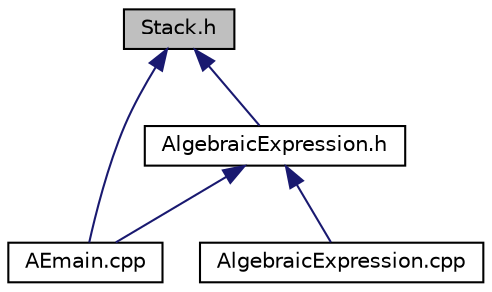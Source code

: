 digraph "Stack.h"
{
  edge [fontname="Helvetica",fontsize="10",labelfontname="Helvetica",labelfontsize="10"];
  node [fontname="Helvetica",fontsize="10",shape=record];
  Node1 [label="Stack.h",height=0.2,width=0.4,color="black", fillcolor="grey75", style="filled", fontcolor="black"];
  Node1 -> Node2 [dir="back",color="midnightblue",fontsize="10",style="solid",fontname="Helvetica"];
  Node2 [label="AlgebraicExpression.h",height=0.2,width=0.4,color="black", fillcolor="white", style="filled",URL="$AlgebraicExpression_8h.html"];
  Node2 -> Node3 [dir="back",color="midnightblue",fontsize="10",style="solid",fontname="Helvetica"];
  Node3 [label="AEmain.cpp",height=0.2,width=0.4,color="black", fillcolor="white", style="filled",URL="$AEmain_8cpp.html"];
  Node2 -> Node4 [dir="back",color="midnightblue",fontsize="10",style="solid",fontname="Helvetica"];
  Node4 [label="AlgebraicExpression.cpp",height=0.2,width=0.4,color="black", fillcolor="white", style="filled",URL="$AlgebraicExpression_8cpp.html"];
  Node1 -> Node3 [dir="back",color="midnightblue",fontsize="10",style="solid",fontname="Helvetica"];
}
